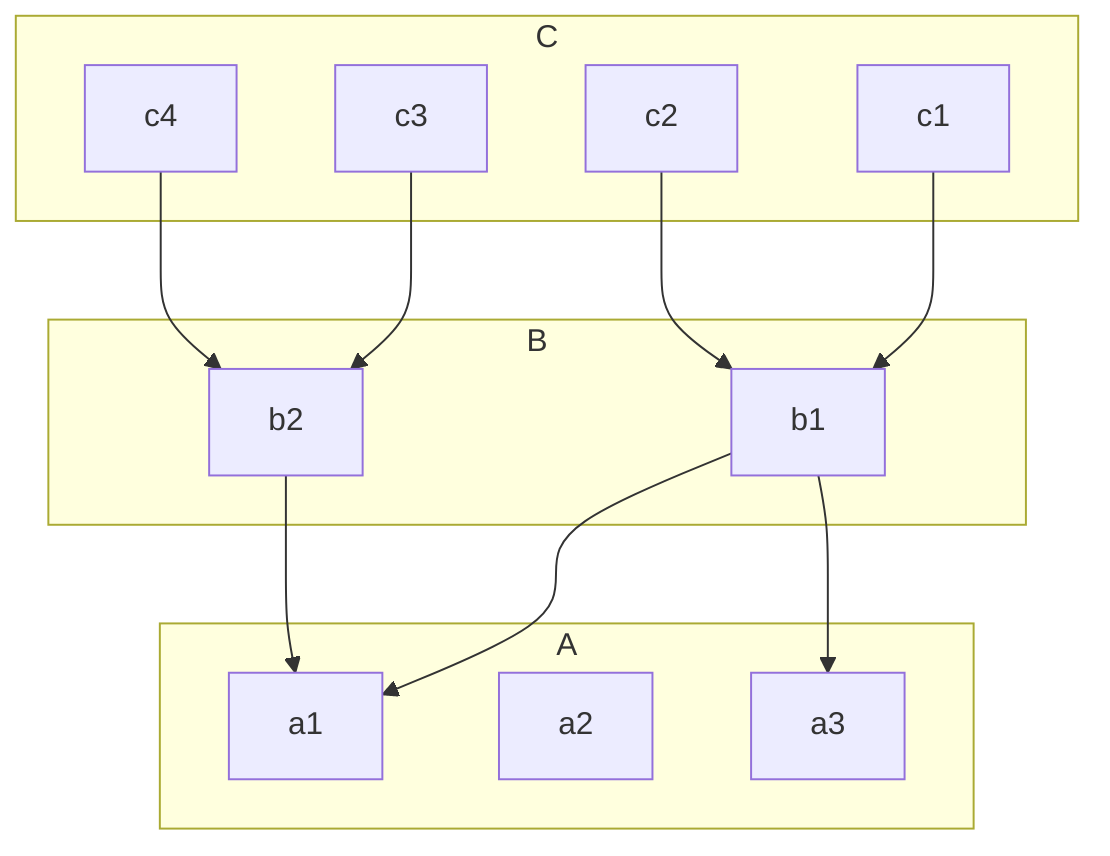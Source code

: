 flowchart TB
    subgraph A
        a1
        a2
        a3
    end
    subgraph B
        b1
        b2
    end
    subgraph C
        c1
        c2
        c3
        c4
    end
    b1-->a1
    b2-->a1
    b1-->a3
    c1-->b1
    c2-->b1
    c3-->b2
    c4-->b2